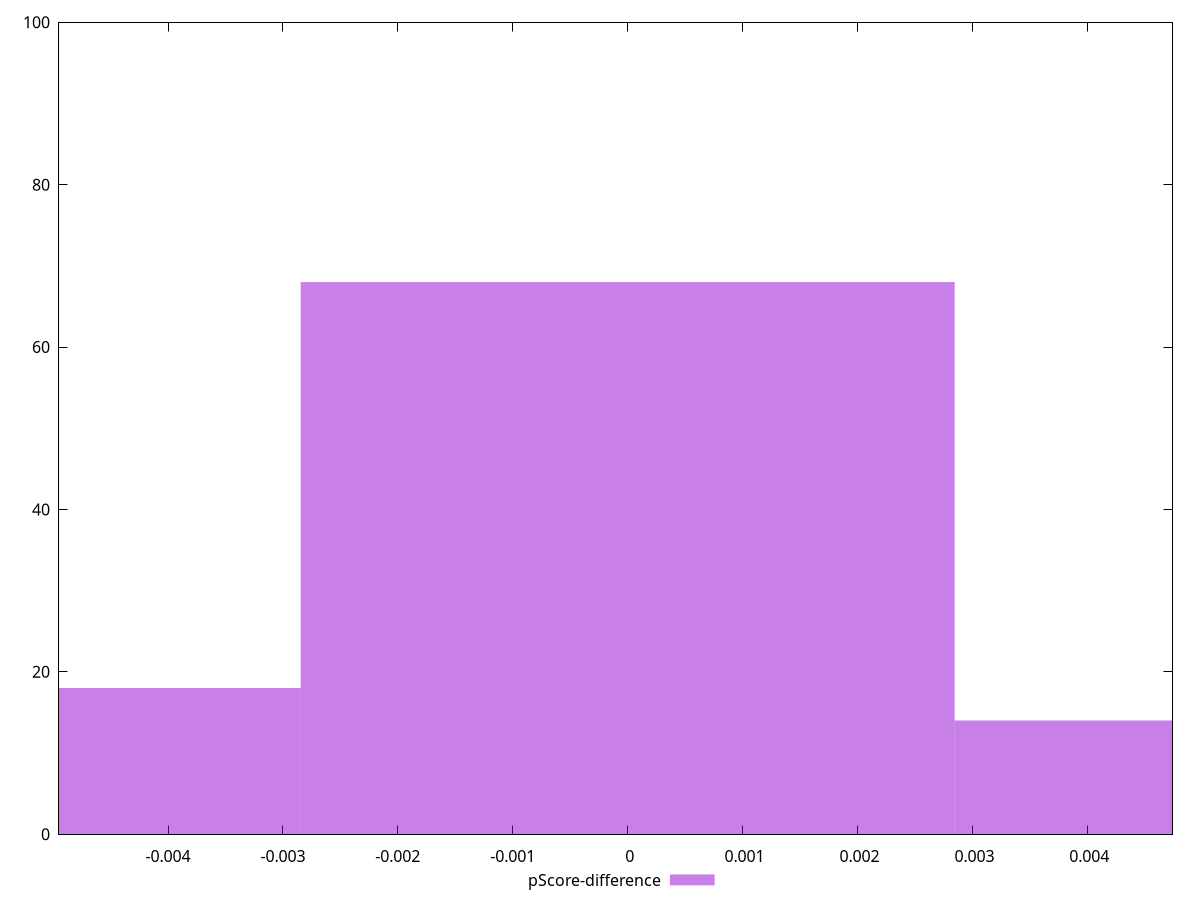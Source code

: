 reset

$pScoreDifference <<EOF
0.005691591495029102 14
0 68
-0.005691591495029102 18
EOF

set key outside below
set boxwidth 0.005691591495029102
set xrange [-0.004948582719496386:0.004741309951109773]
set yrange [0:100]
set trange [0:100]
set style fill transparent solid 0.5 noborder
set terminal svg size 640, 490 enhanced background rgb 'white'
set output "report_00013_2021-02-09T12-04-24.940Z/total-blocking-time/samples/pages+cached+noadtech+nomedia+nocss/pScore-difference/histogram.svg"

plot $pScoreDifference title "pScore-difference" with boxes

reset
